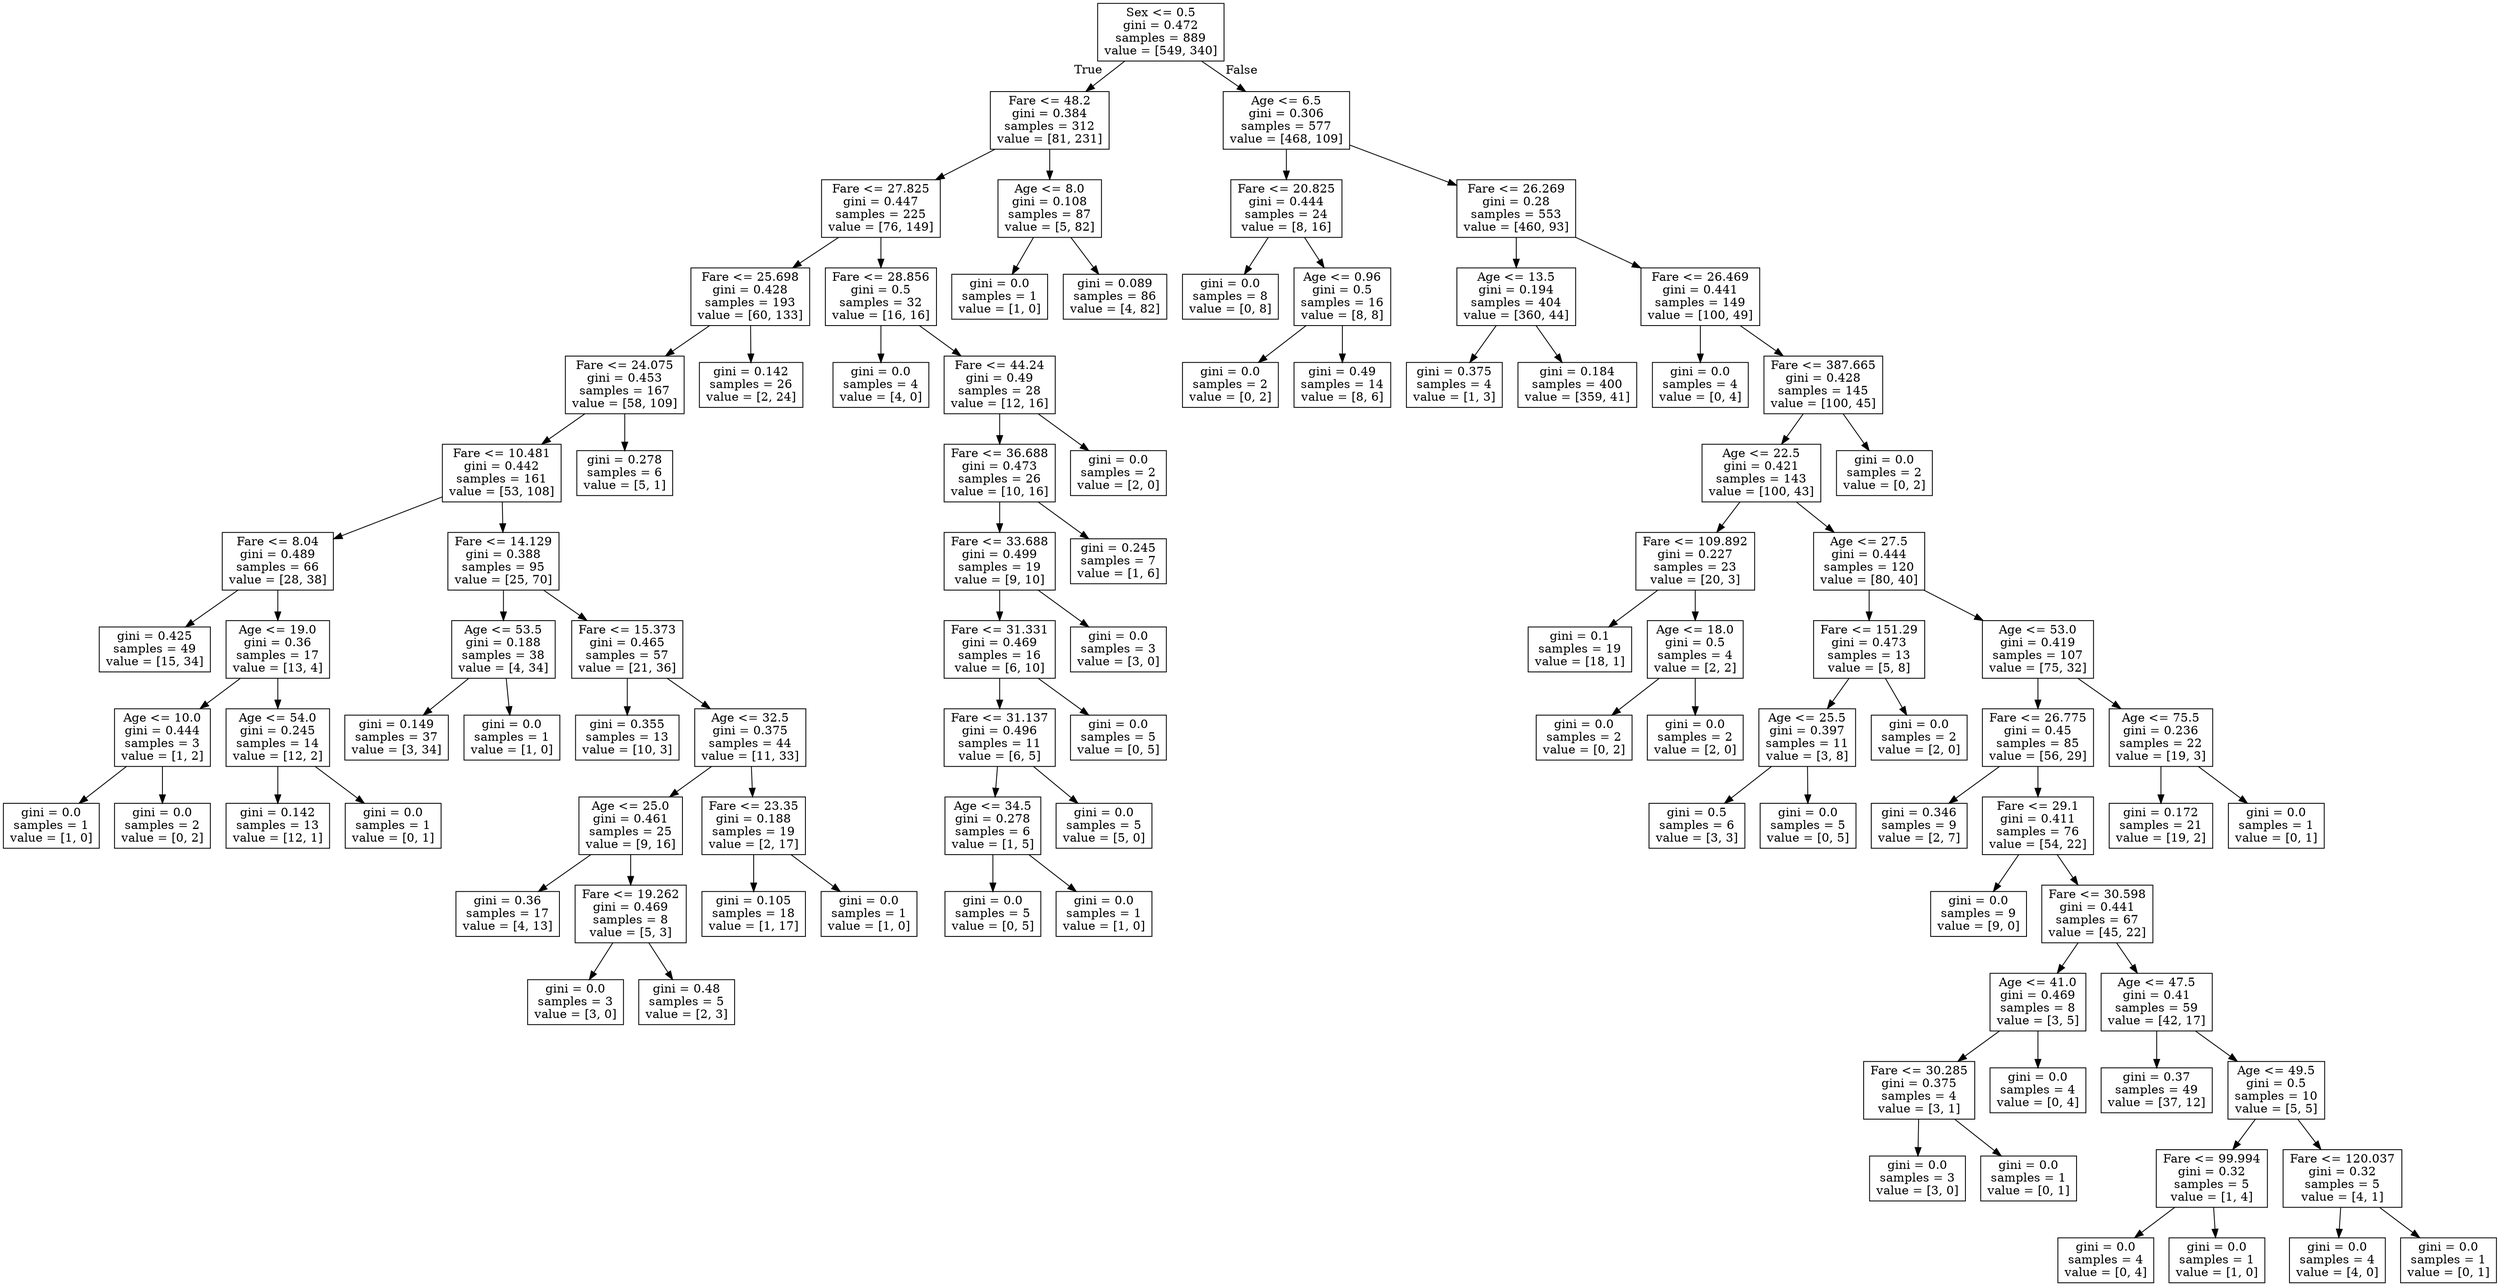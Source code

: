digraph Tree {
node [shape=box] ;
0 [label="Sex <= 0.5\ngini = 0.472\nsamples = 889\nvalue = [549, 340]"] ;
1 [label="Fare <= 48.2\ngini = 0.384\nsamples = 312\nvalue = [81, 231]"] ;
0 -> 1 [labeldistance=2.5, labelangle=45, headlabel="True"] ;
7 [label="Fare <= 27.825\ngini = 0.447\nsamples = 225\nvalue = [76, 149]"] ;
1 -> 7 ;
15 [label="Fare <= 25.698\ngini = 0.428\nsamples = 193\nvalue = [60, 133]"] ;
7 -> 15 ;
17 [label="Fare <= 24.075\ngini = 0.453\nsamples = 167\nvalue = [58, 109]"] ;
15 -> 17 ;
19 [label="Fare <= 10.481\ngini = 0.442\nsamples = 161\nvalue = [53, 108]"] ;
17 -> 19 ;
23 [label="Fare <= 8.04\ngini = 0.489\nsamples = 66\nvalue = [28, 38]"] ;
19 -> 23 ;
25 [label="gini = 0.425\nsamples = 49\nvalue = [15, 34]"] ;
23 -> 25 ;
26 [label="Age <= 19.0\ngini = 0.36\nsamples = 17\nvalue = [13, 4]"] ;
23 -> 26 ;
67 [label="Age <= 10.0\ngini = 0.444\nsamples = 3\nvalue = [1, 2]"] ;
26 -> 67 ;
73 [label="gini = 0.0\nsamples = 1\nvalue = [1, 0]"] ;
67 -> 73 ;
74 [label="gini = 0.0\nsamples = 2\nvalue = [0, 2]"] ;
67 -> 74 ;
68 [label="Age <= 54.0\ngini = 0.245\nsamples = 14\nvalue = [12, 2]"] ;
26 -> 68 ;
69 [label="gini = 0.142\nsamples = 13\nvalue = [12, 1]"] ;
68 -> 69 ;
70 [label="gini = 0.0\nsamples = 1\nvalue = [0, 1]"] ;
68 -> 70 ;
24 [label="Fare <= 14.129\ngini = 0.388\nsamples = 95\nvalue = [25, 70]"] ;
19 -> 24 ;
27 [label="Age <= 53.5\ngini = 0.188\nsamples = 38\nvalue = [4, 34]"] ;
24 -> 27 ;
35 [label="gini = 0.149\nsamples = 37\nvalue = [3, 34]"] ;
27 -> 35 ;
36 [label="gini = 0.0\nsamples = 1\nvalue = [1, 0]"] ;
27 -> 36 ;
28 [label="Fare <= 15.373\ngini = 0.465\nsamples = 57\nvalue = [21, 36]"] ;
24 -> 28 ;
29 [label="gini = 0.355\nsamples = 13\nvalue = [10, 3]"] ;
28 -> 29 ;
30 [label="Age <= 32.5\ngini = 0.375\nsamples = 44\nvalue = [11, 33]"] ;
28 -> 30 ;
59 [label="Age <= 25.0\ngini = 0.461\nsamples = 25\nvalue = [9, 16]"] ;
30 -> 59 ;
63 [label="gini = 0.36\nsamples = 17\nvalue = [4, 13]"] ;
59 -> 63 ;
64 [label="Fare <= 19.262\ngini = 0.469\nsamples = 8\nvalue = [5, 3]"] ;
59 -> 64 ;
71 [label="gini = 0.0\nsamples = 3\nvalue = [3, 0]"] ;
64 -> 71 ;
72 [label="gini = 0.48\nsamples = 5\nvalue = [2, 3]"] ;
64 -> 72 ;
60 [label="Fare <= 23.35\ngini = 0.188\nsamples = 19\nvalue = [2, 17]"] ;
30 -> 60 ;
61 [label="gini = 0.105\nsamples = 18\nvalue = [1, 17]"] ;
60 -> 61 ;
62 [label="gini = 0.0\nsamples = 1\nvalue = [1, 0]"] ;
60 -> 62 ;
20 [label="gini = 0.278\nsamples = 6\nvalue = [5, 1]"] ;
17 -> 20 ;
18 [label="gini = 0.142\nsamples = 26\nvalue = [2, 24]"] ;
15 -> 18 ;
16 [label="Fare <= 28.856\ngini = 0.5\nsamples = 32\nvalue = [16, 16]"] ;
7 -> 16 ;
21 [label="gini = 0.0\nsamples = 4\nvalue = [4, 0]"] ;
16 -> 21 ;
22 [label="Fare <= 44.24\ngini = 0.49\nsamples = 28\nvalue = [12, 16]"] ;
16 -> 22 ;
57 [label="Fare <= 36.688\ngini = 0.473\nsamples = 26\nvalue = [10, 16]"] ;
22 -> 57 ;
81 [label="Fare <= 33.688\ngini = 0.499\nsamples = 19\nvalue = [9, 10]"] ;
57 -> 81 ;
83 [label="Fare <= 31.331\ngini = 0.469\nsamples = 16\nvalue = [6, 10]"] ;
81 -> 83 ;
85 [label="Fare <= 31.137\ngini = 0.496\nsamples = 11\nvalue = [6, 5]"] ;
83 -> 85 ;
87 [label="Age <= 34.5\ngini = 0.278\nsamples = 6\nvalue = [1, 5]"] ;
85 -> 87 ;
89 [label="gini = 0.0\nsamples = 5\nvalue = [0, 5]"] ;
87 -> 89 ;
90 [label="gini = 0.0\nsamples = 1\nvalue = [1, 0]"] ;
87 -> 90 ;
88 [label="gini = 0.0\nsamples = 5\nvalue = [5, 0]"] ;
85 -> 88 ;
86 [label="gini = 0.0\nsamples = 5\nvalue = [0, 5]"] ;
83 -> 86 ;
84 [label="gini = 0.0\nsamples = 3\nvalue = [3, 0]"] ;
81 -> 84 ;
82 [label="gini = 0.245\nsamples = 7\nvalue = [1, 6]"] ;
57 -> 82 ;
58 [label="gini = 0.0\nsamples = 2\nvalue = [2, 0]"] ;
22 -> 58 ;
8 [label="Age <= 8.0\ngini = 0.108\nsamples = 87\nvalue = [5, 82]"] ;
1 -> 8 ;
33 [label="gini = 0.0\nsamples = 1\nvalue = [1, 0]"] ;
8 -> 33 ;
34 [label="gini = 0.089\nsamples = 86\nvalue = [4, 82]"] ;
8 -> 34 ;
2 [label="Age <= 6.5\ngini = 0.306\nsamples = 577\nvalue = [468, 109]"] ;
0 -> 2 [labeldistance=2.5, labelangle=-45, headlabel="False"] ;
3 [label="Fare <= 20.825\ngini = 0.444\nsamples = 24\nvalue = [8, 16]"] ;
2 -> 3 ;
13 [label="gini = 0.0\nsamples = 8\nvalue = [0, 8]"] ;
3 -> 13 ;
14 [label="Age <= 0.96\ngini = 0.5\nsamples = 16\nvalue = [8, 8]"] ;
3 -> 14 ;
79 [label="gini = 0.0\nsamples = 2\nvalue = [0, 2]"] ;
14 -> 79 ;
80 [label="gini = 0.49\nsamples = 14\nvalue = [8, 6]"] ;
14 -> 80 ;
4 [label="Fare <= 26.269\ngini = 0.28\nsamples = 553\nvalue = [460, 93]"] ;
2 -> 4 ;
5 [label="Age <= 13.5\ngini = 0.194\nsamples = 404\nvalue = [360, 44]"] ;
4 -> 5 ;
11 [label="gini = 0.375\nsamples = 4\nvalue = [1, 3]"] ;
5 -> 11 ;
12 [label="gini = 0.184\nsamples = 400\nvalue = [359, 41]"] ;
5 -> 12 ;
6 [label="Fare <= 26.469\ngini = 0.441\nsamples = 149\nvalue = [100, 49]"] ;
4 -> 6 ;
9 [label="gini = 0.0\nsamples = 4\nvalue = [0, 4]"] ;
6 -> 9 ;
10 [label="Fare <= 387.665\ngini = 0.428\nsamples = 145\nvalue = [100, 45]"] ;
6 -> 10 ;
31 [label="Age <= 22.5\ngini = 0.421\nsamples = 143\nvalue = [100, 43]"] ;
10 -> 31 ;
37 [label="Fare <= 109.892\ngini = 0.227\nsamples = 23\nvalue = [20, 3]"] ;
31 -> 37 ;
75 [label="gini = 0.1\nsamples = 19\nvalue = [18, 1]"] ;
37 -> 75 ;
76 [label="Age <= 18.0\ngini = 0.5\nsamples = 4\nvalue = [2, 2]"] ;
37 -> 76 ;
77 [label="gini = 0.0\nsamples = 2\nvalue = [0, 2]"] ;
76 -> 77 ;
78 [label="gini = 0.0\nsamples = 2\nvalue = [2, 0]"] ;
76 -> 78 ;
38 [label="Age <= 27.5\ngini = 0.444\nsamples = 120\nvalue = [80, 40]"] ;
31 -> 38 ;
39 [label="Fare <= 151.29\ngini = 0.473\nsamples = 13\nvalue = [5, 8]"] ;
38 -> 39 ;
41 [label="Age <= 25.5\ngini = 0.397\nsamples = 11\nvalue = [3, 8]"] ;
39 -> 41 ;
65 [label="gini = 0.5\nsamples = 6\nvalue = [3, 3]"] ;
41 -> 65 ;
66 [label="gini = 0.0\nsamples = 5\nvalue = [0, 5]"] ;
41 -> 66 ;
42 [label="gini = 0.0\nsamples = 2\nvalue = [2, 0]"] ;
39 -> 42 ;
40 [label="Age <= 53.0\ngini = 0.419\nsamples = 107\nvalue = [75, 32]"] ;
38 -> 40 ;
43 [label="Fare <= 26.775\ngini = 0.45\nsamples = 85\nvalue = [56, 29]"] ;
40 -> 43 ;
45 [label="gini = 0.346\nsamples = 9\nvalue = [2, 7]"] ;
43 -> 45 ;
46 [label="Fare <= 29.1\ngini = 0.411\nsamples = 76\nvalue = [54, 22]"] ;
43 -> 46 ;
47 [label="gini = 0.0\nsamples = 9\nvalue = [9, 0]"] ;
46 -> 47 ;
48 [label="Fare <= 30.598\ngini = 0.441\nsamples = 67\nvalue = [45, 22]"] ;
46 -> 48 ;
49 [label="Age <= 41.0\ngini = 0.469\nsamples = 8\nvalue = [3, 5]"] ;
48 -> 49 ;
51 [label="Fare <= 30.285\ngini = 0.375\nsamples = 4\nvalue = [3, 1]"] ;
49 -> 51 ;
55 [label="gini = 0.0\nsamples = 3\nvalue = [3, 0]"] ;
51 -> 55 ;
56 [label="gini = 0.0\nsamples = 1\nvalue = [0, 1]"] ;
51 -> 56 ;
52 [label="gini = 0.0\nsamples = 4\nvalue = [0, 4]"] ;
49 -> 52 ;
50 [label="Age <= 47.5\ngini = 0.41\nsamples = 59\nvalue = [42, 17]"] ;
48 -> 50 ;
91 [label="gini = 0.37\nsamples = 49\nvalue = [37, 12]"] ;
50 -> 91 ;
92 [label="Age <= 49.5\ngini = 0.5\nsamples = 10\nvalue = [5, 5]"] ;
50 -> 92 ;
93 [label="Fare <= 99.994\ngini = 0.32\nsamples = 5\nvalue = [1, 4]"] ;
92 -> 93 ;
95 [label="gini = 0.0\nsamples = 4\nvalue = [0, 4]"] ;
93 -> 95 ;
96 [label="gini = 0.0\nsamples = 1\nvalue = [1, 0]"] ;
93 -> 96 ;
94 [label="Fare <= 120.037\ngini = 0.32\nsamples = 5\nvalue = [4, 1]"] ;
92 -> 94 ;
97 [label="gini = 0.0\nsamples = 4\nvalue = [4, 0]"] ;
94 -> 97 ;
98 [label="gini = 0.0\nsamples = 1\nvalue = [0, 1]"] ;
94 -> 98 ;
44 [label="Age <= 75.5\ngini = 0.236\nsamples = 22\nvalue = [19, 3]"] ;
40 -> 44 ;
53 [label="gini = 0.172\nsamples = 21\nvalue = [19, 2]"] ;
44 -> 53 ;
54 [label="gini = 0.0\nsamples = 1\nvalue = [0, 1]"] ;
44 -> 54 ;
32 [label="gini = 0.0\nsamples = 2\nvalue = [0, 2]"] ;
10 -> 32 ;
}